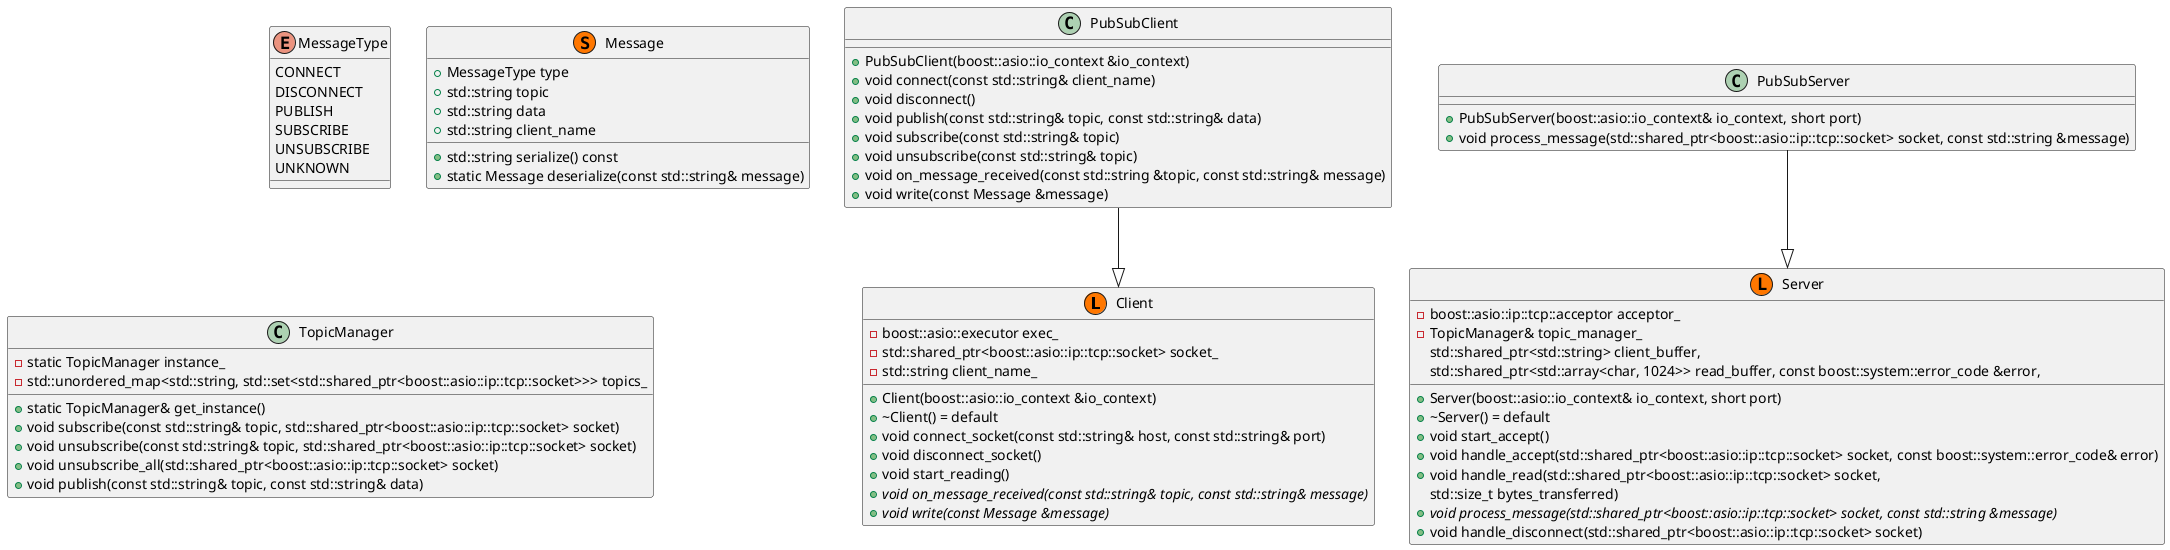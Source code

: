 @startuml
!define LIGHTBULB(c) class c << (L,#FF7700) >>
!define STAR(c) class c << (S,#FF7700) >>

LIGHTBULB(Client) {
    - boost::asio::executor exec_
    - std::shared_ptr<boost::asio::ip::tcp::socket> socket_
    - std::string client_name_
    + Client(boost::asio::io_context &io_context)
    + ~Client() = default
    + void connect_socket(const std::string& host, const std::string& port)
    + void disconnect_socket()
    + void start_reading()
    + {abstract} void on_message_received(const std::string& topic, const std::string& message)
    + {abstract} void write(const Message &message)
}

enum MessageType {
    CONNECT
    DISCONNECT
    PUBLISH
    SUBSCRIBE
    UNSUBSCRIBE
    UNKNOWN
}

STAR(Message) {
    + MessageType type
    + std::string topic
    + std::string data
    + std::string client_name
    + std::string serialize() const
    + static Message deserialize(const std::string& message)
}

class PubSubClient {
    + PubSubClient(boost::asio::io_context &io_context)
    + void connect(const std::string& client_name)
    + void disconnect()
    + void publish(const std::string& topic, const std::string& data)
    + void subscribe(const std::string& topic)
    + void unsubscribe(const std::string& topic)
    + void on_message_received(const std::string &topic, const std::string& message)
    + void write(const Message &message)
}

PubSubClient --|> Client

class PubSubServer {
    + PubSubServer(boost::asio::io_context& io_context, short port)
    + void process_message(std::shared_ptr<boost::asio::ip::tcp::socket> socket, const std::string &message)
}

PubSubServer --|> Server

LIGHTBULB(Server) {
    - boost::asio::ip::tcp::acceptor acceptor_
    - TopicManager& topic_manager_
    + Server(boost::asio::io_context& io_context, short port)
    + ~Server() = default
    + void start_accept()
    + void handle_accept(std::shared_ptr<boost::asio::ip::tcp::socket> socket, const boost::system::error_code& error)
    + void handle_read(std::shared_ptr<boost::asio::ip::tcp::socket> socket,
                      std::shared_ptr<std::string> client_buffer,
                      std::shared_ptr<std::array<char, 1024>> read_buffer, const boost::system::error_code &error,
                      std::size_t bytes_transferred)
    + {abstract} void process_message(std::shared_ptr<boost::asio::ip::tcp::socket> socket, const std::string &message)
    + void handle_disconnect(std::shared_ptr<boost::asio::ip::tcp::socket> socket)
}

class TopicManager {
    + static TopicManager& get_instance()
    + void subscribe(const std::string& topic, std::shared_ptr<boost::asio::ip::tcp::socket> socket)
    + void unsubscribe(const std::string& topic, std::shared_ptr<boost::asio::ip::tcp::socket> socket)
    + void unsubscribe_all(std::shared_ptr<boost::asio::ip::tcp::socket> socket)
    + void publish(const std::string& topic, const std::string& data)
    - static TopicManager instance_
    - std::unordered_map<std::string, std::set<std::shared_ptr<boost::asio::ip::tcp::socket>>> topics_
}

@enduml
